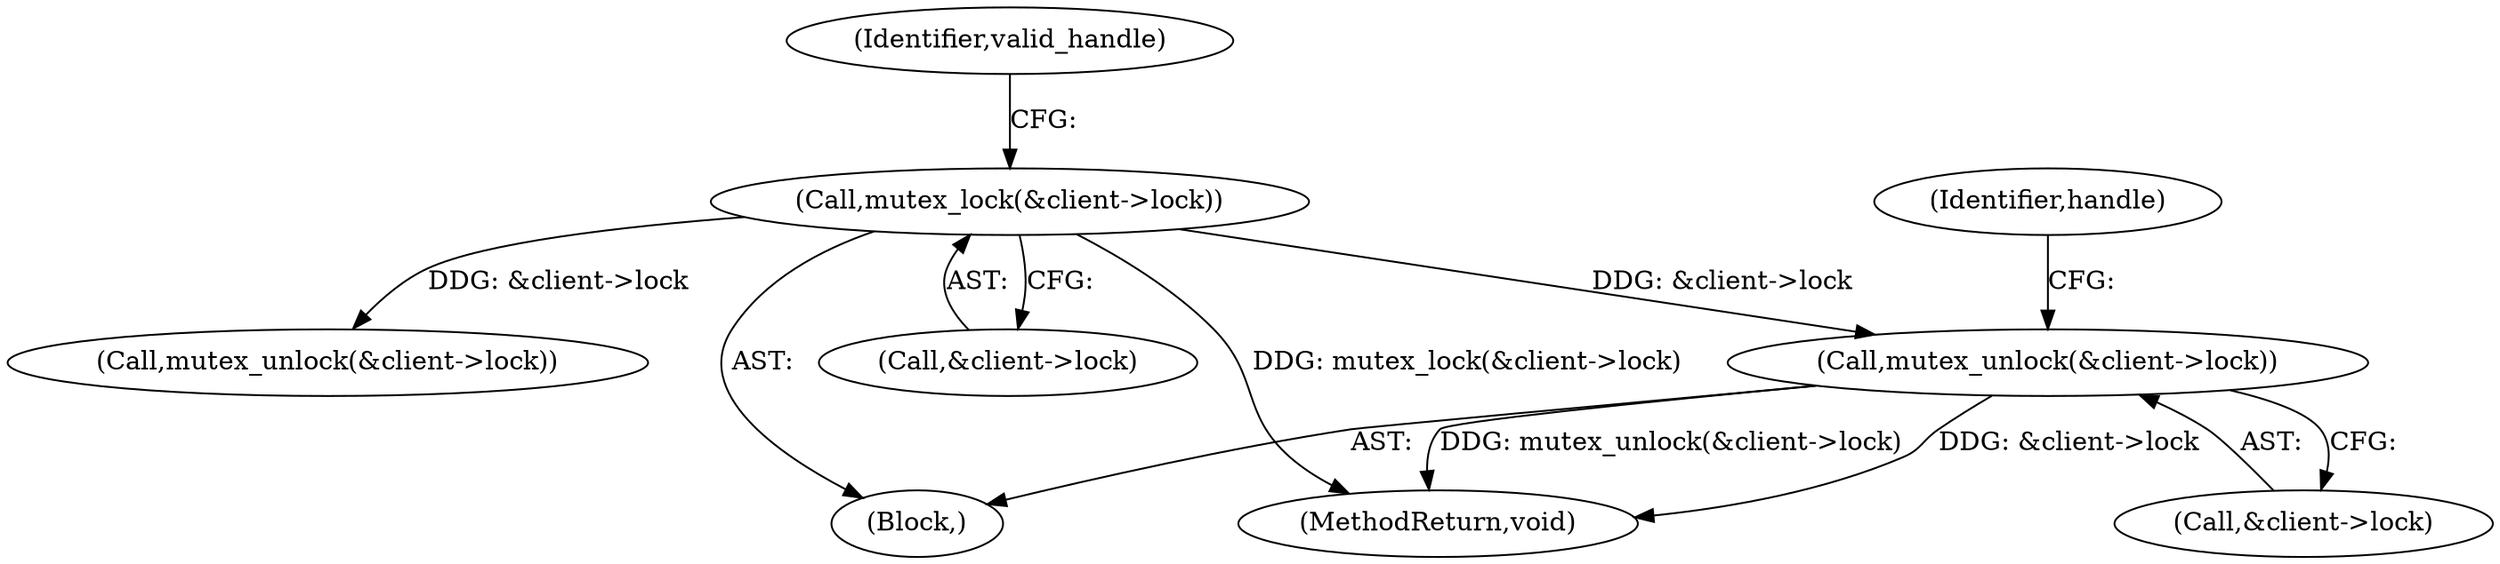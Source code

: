 digraph "1_linux_9590232bb4f4cc824f3425a6e1349afbe6d6d2b7@API" {
"1000135" [label="(Call,mutex_unlock(&client->lock))"];
"1000111" [label="(Call,mutex_lock(&client->lock))"];
"1000135" [label="(Call,mutex_unlock(&client->lock))"];
"1000103" [label="(Block,)"];
"1000112" [label="(Call,&client->lock)"];
"1000129" [label="(Call,mutex_unlock(&client->lock))"];
"1000136" [label="(Call,&client->lock)"];
"1000111" [label="(Call,mutex_lock(&client->lock))"];
"1000117" [label="(Identifier,valid_handle)"];
"1000142" [label="(MethodReturn,void)"];
"1000141" [label="(Identifier,handle)"];
"1000135" -> "1000103"  [label="AST: "];
"1000135" -> "1000136"  [label="CFG: "];
"1000136" -> "1000135"  [label="AST: "];
"1000141" -> "1000135"  [label="CFG: "];
"1000135" -> "1000142"  [label="DDG: mutex_unlock(&client->lock)"];
"1000135" -> "1000142"  [label="DDG: &client->lock"];
"1000111" -> "1000135"  [label="DDG: &client->lock"];
"1000111" -> "1000103"  [label="AST: "];
"1000111" -> "1000112"  [label="CFG: "];
"1000112" -> "1000111"  [label="AST: "];
"1000117" -> "1000111"  [label="CFG: "];
"1000111" -> "1000142"  [label="DDG: mutex_lock(&client->lock)"];
"1000111" -> "1000129"  [label="DDG: &client->lock"];
}
